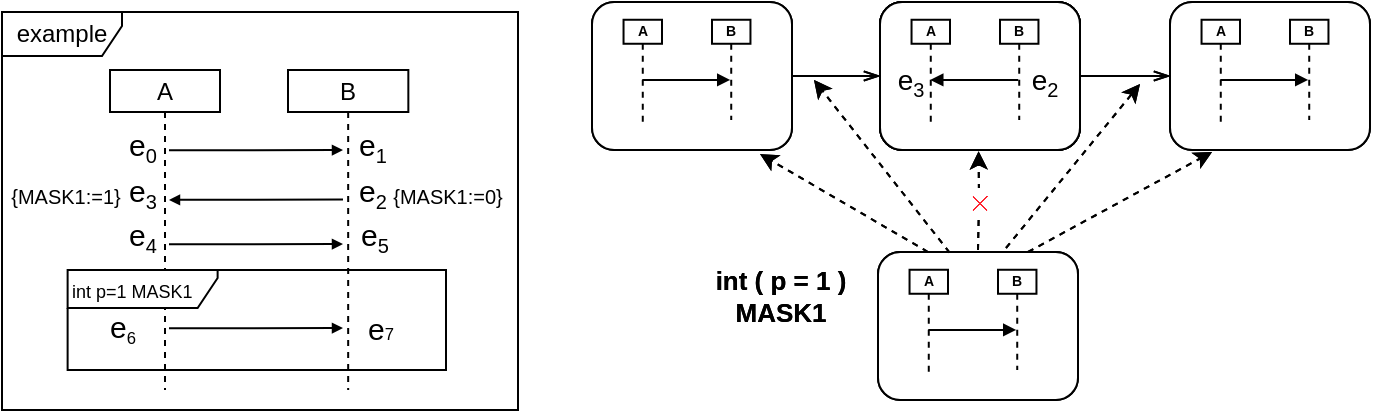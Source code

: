 <mxfile version="24.2.2" type="github">
  <diagram name="第 1 页" id="UiSb-AJgzE3sTe0nSy-w">
    <mxGraphModel dx="1028" dy="709" grid="0" gridSize="10" guides="1" tooltips="1" connect="1" arrows="1" fold="0" page="1" pageScale="1" pageWidth="850" pageHeight="1100" background="none" math="1" shadow="0">
      <root>
        <mxCell id="0" />
        <mxCell id="1" parent="0" />
        <mxCell id="lk80hKLOs_8HjmvmfNgm-3" value="A" style="shape=umlLifeline;perimeter=lifelinePerimeter;whiteSpace=wrap;html=1;container=1;dropTarget=0;collapsible=0;recursiveResize=0;outlineConnect=0;portConstraint=eastwest;newEdgeStyle={&quot;curved&quot;:0,&quot;rounded&quot;:0};size=21;fontStyle=0;strokeWidth=1;fillColor=default;" parent="1" vertex="1">
          <mxGeometry x="109" y="92" width="55" height="160" as="geometry" />
        </mxCell>
        <mxCell id="lk80hKLOs_8HjmvmfNgm-4" value="&lt;font style=&quot;font-size: 9px;&quot;&gt;int p=1 MASK1&lt;/font&gt;" style="shape=umlFrame;whiteSpace=wrap;html=1;pointerEvents=0;width=75;height=19;fillColor=default;align=left;fontStyle=0;strokeWidth=1;" parent="1" vertex="1">
          <mxGeometry x="87.81" y="192" width="189.19" height="50" as="geometry" />
        </mxCell>
        <mxCell id="lk80hKLOs_8HjmvmfNgm-5" value="example" style="shape=umlFrame;whiteSpace=wrap;html=1;pointerEvents=0;width=60;height=22;fontStyle=0;strokeWidth=1;fillColor=default;" parent="1" vertex="1">
          <mxGeometry x="55" y="63" width="258" height="199" as="geometry" />
        </mxCell>
        <mxCell id="lk80hKLOs_8HjmvmfNgm-7" value="B" style="shape=umlLifeline;perimeter=lifelinePerimeter;whiteSpace=wrap;html=1;container=1;dropTarget=0;collapsible=0;recursiveResize=0;outlineConnect=0;portConstraint=eastwest;newEdgeStyle={&quot;curved&quot;:0,&quot;rounded&quot;:0};size=21;aspect=fixed;fontStyle=0;strokeWidth=1;fillColor=default;" parent="1" vertex="1">
          <mxGeometry x="198" y="92" width="60.17" height="160" as="geometry" />
        </mxCell>
        <mxCell id="lk80hKLOs_8HjmvmfNgm-8" value="&lt;div style=&quot;text-align: left;&quot;&gt;&lt;br&gt;&lt;/div&gt;" style="html=1;verticalAlign=bottom;endArrow=block;curved=0;rounded=0;strokeWidth=1;endSize=3;fontStyle=0" parent="1" edge="1">
          <mxGeometry width="80" relative="1" as="geometry">
            <mxPoint x="138.5" y="221.13" as="sourcePoint" />
            <mxPoint x="225.5" y="221" as="targetPoint" />
          </mxGeometry>
        </mxCell>
        <mxCell id="lk80hKLOs_8HjmvmfNgm-10" value="&lt;div style=&quot;text-align: left;&quot;&gt;&lt;br&gt;&lt;/div&gt;" style="html=1;verticalAlign=bottom;endArrow=block;curved=0;rounded=0;strokeWidth=1;endSize=3;fontStyle=0" parent="1" edge="1">
          <mxGeometry width="80" relative="1" as="geometry">
            <mxPoint x="138.5" y="132.13" as="sourcePoint" />
            <mxPoint x="225.5" y="132" as="targetPoint" />
          </mxGeometry>
        </mxCell>
        <mxCell id="lk80hKLOs_8HjmvmfNgm-11" value="&lt;div style=&quot;text-align: left;&quot;&gt;&lt;br&gt;&lt;/div&gt;" style="html=1;verticalAlign=bottom;endArrow=block;curved=0;rounded=0;strokeWidth=1;endSize=3;fontStyle=0" parent="1" edge="1">
          <mxGeometry width="80" relative="1" as="geometry">
            <mxPoint x="225.5" y="156.81" as="sourcePoint" />
            <mxPoint x="138.5" y="156.94" as="targetPoint" />
          </mxGeometry>
        </mxCell>
        <mxCell id="lk80hKLOs_8HjmvmfNgm-12" value="&lt;div style=&quot;text-align: left;&quot;&gt;&lt;br&gt;&lt;/div&gt;" style="html=1;verticalAlign=bottom;endArrow=block;curved=0;rounded=0;strokeWidth=1;endSize=3;fontStyle=0" parent="1" edge="1">
          <mxGeometry width="80" relative="1" as="geometry">
            <mxPoint x="138.5" y="179.13" as="sourcePoint" />
            <mxPoint x="225.5" y="179" as="targetPoint" />
          </mxGeometry>
        </mxCell>
        <mxCell id="lk80hKLOs_8HjmvmfNgm-13" value="&lt;font style=&quot;font-size: 15px;&quot;&gt;e&lt;/font&gt;&lt;sub&gt;0&lt;/sub&gt;" style="text;html=1;align=center;verticalAlign=middle;resizable=0;points=[];autosize=1;strokeColor=none;fillColor=none;strokeWidth=1;fontStyle=0" parent="1" vertex="1">
          <mxGeometry x="109" y="115" width="32" height="32" as="geometry" />
        </mxCell>
        <mxCell id="lk80hKLOs_8HjmvmfNgm-14" value="&lt;font style=&quot;font-size: 15px;&quot;&gt;e&lt;/font&gt;&lt;sub&gt;1&lt;/sub&gt;" style="text;html=1;align=center;verticalAlign=middle;resizable=0;points=[];autosize=1;strokeColor=none;fillColor=none;strokeWidth=1;fontStyle=0" parent="1" vertex="1">
          <mxGeometry x="224" y="115" width="32" height="32" as="geometry" />
        </mxCell>
        <mxCell id="lk80hKLOs_8HjmvmfNgm-15" value="&lt;font style=&quot;font-size: 15px;&quot;&gt;e&lt;/font&gt;&lt;sub&gt;2&lt;/sub&gt;" style="text;html=1;align=center;verticalAlign=middle;resizable=0;points=[];autosize=1;strokeColor=none;fillColor=none;strokeWidth=1;fontStyle=0" parent="1" vertex="1">
          <mxGeometry x="224" y="138" width="32" height="32" as="geometry" />
        </mxCell>
        <mxCell id="lk80hKLOs_8HjmvmfNgm-16" value="&lt;font style=&quot;font-size: 15px;&quot;&gt;e&lt;/font&gt;&lt;sub&gt;3&lt;/sub&gt;" style="text;html=1;align=center;verticalAlign=middle;resizable=0;points=[];autosize=1;strokeColor=none;fillColor=none;strokeWidth=1;fontStyle=0" parent="1" vertex="1">
          <mxGeometry x="109" y="138" width="32" height="32" as="geometry" />
        </mxCell>
        <mxCell id="lk80hKLOs_8HjmvmfNgm-17" value="&lt;font style=&quot;font-size: 15px;&quot;&gt;e&lt;/font&gt;&lt;sub&gt;4&lt;/sub&gt;" style="text;html=1;align=center;verticalAlign=middle;resizable=0;points=[];autosize=1;strokeColor=none;fillColor=none;strokeWidth=1;fontStyle=0" parent="1" vertex="1">
          <mxGeometry x="109" y="160" width="32" height="32" as="geometry" />
        </mxCell>
        <mxCell id="lk80hKLOs_8HjmvmfNgm-18" value="&lt;font style=&quot;font-size: 15px;&quot;&gt;e&lt;/font&gt;&lt;sub&gt;5&lt;/sub&gt;" style="text;html=1;align=center;verticalAlign=middle;resizable=0;points=[];autosize=1;strokeColor=none;fillColor=none;strokeWidth=1;fontStyle=0" parent="1" vertex="1">
          <mxGeometry x="225" y="160" width="32" height="32" as="geometry" />
        </mxCell>
        <mxCell id="lk80hKLOs_8HjmvmfNgm-19" value="&lt;font style=&quot;font-size: 15px;&quot;&gt;e&lt;/font&gt;&lt;span style=&quot;font-size: 10px;&quot;&gt;&lt;sub&gt;6&lt;/sub&gt;&lt;/span&gt;" style="text;html=1;align=center;verticalAlign=middle;resizable=0;points=[];autosize=1;strokeColor=none;fillColor=none;strokeWidth=1;fontStyle=0" parent="1" vertex="1">
          <mxGeometry x="99.996" y="205" width="31" height="31" as="geometry" />
        </mxCell>
        <mxCell id="lk80hKLOs_8HjmvmfNgm-20" value="&lt;font style=&quot;font-size: 15px;&quot;&gt;e&lt;/font&gt;&lt;span style=&quot;font-size: 8.333px;&quot;&gt;7&lt;/span&gt;" style="text;html=1;align=center;verticalAlign=middle;resizable=0;points=[];autosize=1;strokeColor=none;fillColor=none;strokeWidth=1;fontStyle=0" parent="1" vertex="1">
          <mxGeometry x="228.002" y="206" width="31" height="30" as="geometry" />
        </mxCell>
        <mxCell id="lk80hKLOs_8HjmvmfNgm-21" value="&lt;font style=&quot;font-size: 10px;&quot;&gt;{MASK1:=0}&lt;/font&gt;" style="text;html=1;align=center;verticalAlign=middle;whiteSpace=wrap;rounded=0;strokeWidth=1;fontStyle=0" parent="1" vertex="1">
          <mxGeometry x="248" y="140" width="60" height="30" as="geometry" />
        </mxCell>
        <mxCell id="lk80hKLOs_8HjmvmfNgm-22" value="&lt;font style=&quot;font-size: 10px;&quot;&gt;{MASK1:=1&lt;/font&gt;&lt;span style=&quot;font-size: 10px; background-color: initial;&quot;&gt;}&lt;/span&gt;" style="text;html=1;align=center;verticalAlign=middle;whiteSpace=wrap;rounded=0;strokeWidth=1;fontStyle=0" parent="1" vertex="1">
          <mxGeometry x="57" y="140" width="60" height="30" as="geometry" />
        </mxCell>
        <mxCell id="lk80hKLOs_8HjmvmfNgm-23" value="" style="group;fontStyle=1;strokeWidth=1;" parent="1" vertex="1" connectable="0">
          <mxGeometry x="494" y="58" width="100" height="74" as="geometry" />
        </mxCell>
        <mxCell id="lk80hKLOs_8HjmvmfNgm-24" value="" style="rounded=1;whiteSpace=wrap;html=1;container=0;fontStyle=1;strokeWidth=1;" parent="lk80hKLOs_8HjmvmfNgm-23" vertex="1">
          <mxGeometry width="100" height="74" as="geometry" />
        </mxCell>
        <mxCell id="lk80hKLOs_8HjmvmfNgm-28" value="&lt;font style=&quot;font-size: 7px;&quot;&gt;SCS&lt;/font&gt;" style="shape=umlLifeline;perimeter=lifelinePerimeter;whiteSpace=wrap;html=1;container=1;dropTarget=0;collapsible=0;recursiveResize=0;outlineConnect=0;portConstraint=eastwest;newEdgeStyle={&quot;curved&quot;:0,&quot;rounded&quot;:0};size=12;fontSize=7;fontStyle=1;strokeWidth=1;" parent="lk80hKLOs_8HjmvmfNgm-23" vertex="1">
          <mxGeometry x="60" y="8.88" width="19.23" height="50.12" as="geometry" />
        </mxCell>
        <mxCell id="lk80hKLOs_8HjmvmfNgm-29" value="&lt;font style=&quot;font-size: 7px;&quot;&gt;PCS&lt;/font&gt;" style="shape=umlLifeline;perimeter=lifelinePerimeter;whiteSpace=wrap;html=1;container=1;dropTarget=0;collapsible=0;recursiveResize=0;outlineConnect=0;portConstraint=eastwest;newEdgeStyle={&quot;curved&quot;:0,&quot;rounded&quot;:0};size=12;fontSize=7;fontStyle=1;strokeWidth=1;" parent="lk80hKLOs_8HjmvmfNgm-23" vertex="1">
          <mxGeometry x="15.77" y="8.88" width="19.23" height="47.12" as="geometry" />
        </mxCell>
        <mxCell id="lk80hKLOs_8HjmvmfNgm-30" value="" style="html=1;verticalAlign=bottom;endArrow=block;curved=0;rounded=0;strokeWidth=1;fontStyle=1" parent="lk80hKLOs_8HjmvmfNgm-23" edge="1">
          <mxGeometry width="80" relative="1" as="geometry">
            <mxPoint x="69.115" y="38.94" as="sourcePoint" />
            <mxPoint x="25.144" y="38.94" as="targetPoint" />
          </mxGeometry>
        </mxCell>
        <mxCell id="lk80hKLOs_8HjmvmfNgm-47" value="" style="group;fontStyle=1;strokeWidth=1;" parent="1" vertex="1" connectable="0">
          <mxGeometry x="494" y="58" width="100" height="74" as="geometry" />
        </mxCell>
        <mxCell id="lk80hKLOs_8HjmvmfNgm-48" value="" style="rounded=1;whiteSpace=wrap;html=1;container=0;fontStyle=1;strokeWidth=1;" parent="lk80hKLOs_8HjmvmfNgm-47" vertex="1">
          <mxGeometry width="100" height="74" as="geometry" />
        </mxCell>
        <mxCell id="lk80hKLOs_8HjmvmfNgm-49" value="&lt;font style=&quot;font-size: 7px;&quot;&gt;B&lt;/font&gt;" style="shape=umlLifeline;perimeter=lifelinePerimeter;whiteSpace=wrap;html=1;container=1;dropTarget=0;collapsible=0;recursiveResize=0;outlineConnect=0;portConstraint=eastwest;newEdgeStyle={&quot;curved&quot;:0,&quot;rounded&quot;:0};size=12;fontSize=7;fontStyle=1;strokeWidth=1;" parent="lk80hKLOs_8HjmvmfNgm-47" vertex="1">
          <mxGeometry x="60" y="8.88" width="19.23" height="50.12" as="geometry" />
        </mxCell>
        <mxCell id="lk80hKLOs_8HjmvmfNgm-50" value="&lt;font style=&quot;font-size: 7px;&quot;&gt;A&lt;/font&gt;" style="shape=umlLifeline;perimeter=lifelinePerimeter;whiteSpace=wrap;html=1;container=1;dropTarget=0;collapsible=0;recursiveResize=0;outlineConnect=0;portConstraint=eastwest;newEdgeStyle={&quot;curved&quot;:0,&quot;rounded&quot;:0};size=12;fontSize=7;fontStyle=1;strokeWidth=1;" parent="lk80hKLOs_8HjmvmfNgm-47" vertex="1">
          <mxGeometry x="15.77" y="8.88" width="19.23" height="52.12" as="geometry" />
        </mxCell>
        <mxCell id="lk80hKLOs_8HjmvmfNgm-51" value="" style="html=1;verticalAlign=bottom;endArrow=block;curved=0;rounded=0;strokeWidth=1;endSize=4;fontStyle=1" parent="lk80hKLOs_8HjmvmfNgm-47" edge="1">
          <mxGeometry width="80" relative="1" as="geometry">
            <mxPoint x="69.115" y="38.94" as="sourcePoint" />
            <mxPoint x="25.144" y="38.94" as="targetPoint" />
          </mxGeometry>
        </mxCell>
        <mxCell id="veWT7IRkQhi2LvhHfziA-2" value="&lt;font style=&quot;&quot;&gt;&lt;font style=&quot;font-size: 14px;&quot;&gt;e&lt;/font&gt;&lt;sub style=&quot;&quot;&gt;&lt;font style=&quot;font-size: 10px;&quot;&gt;2&lt;/font&gt;&lt;/sub&gt;&lt;/font&gt;" style="text;html=1;align=center;verticalAlign=middle;resizable=0;points=[];autosize=1;strokeColor=none;fillColor=none;strokeWidth=1;fontStyle=0" vertex="1" parent="lk80hKLOs_8HjmvmfNgm-47">
          <mxGeometry x="66" y="24" width="31" height="31" as="geometry" />
        </mxCell>
        <mxCell id="veWT7IRkQhi2LvhHfziA-3" value="&lt;font style=&quot;&quot;&gt;&lt;font style=&quot;font-size: 14px;&quot;&gt;e&lt;/font&gt;&lt;sub style=&quot;&quot;&gt;&lt;font style=&quot;font-size: 10px;&quot;&gt;3&lt;/font&gt;&lt;/sub&gt;&lt;/font&gt;" style="text;html=1;align=center;verticalAlign=middle;resizable=0;points=[];autosize=1;strokeColor=none;fillColor=none;strokeWidth=1;fontStyle=0" vertex="1" parent="lk80hKLOs_8HjmvmfNgm-47">
          <mxGeometry x="-1" y="24" width="31" height="31" as="geometry" />
        </mxCell>
        <mxCell id="lk80hKLOs_8HjmvmfNgm-52" value="" style="group;fontStyle=1;strokeWidth=1;" parent="1" vertex="1" connectable="0">
          <mxGeometry x="350" y="58" width="100" height="74" as="geometry" />
        </mxCell>
        <mxCell id="lk80hKLOs_8HjmvmfNgm-53" value="" style="rounded=1;whiteSpace=wrap;html=1;container=0;fontStyle=1;strokeWidth=1;" parent="lk80hKLOs_8HjmvmfNgm-52" vertex="1">
          <mxGeometry width="100" height="74" as="geometry" />
        </mxCell>
        <mxCell id="lk80hKLOs_8HjmvmfNgm-54" value="&lt;font style=&quot;font-size: 7px;&quot;&gt;B&lt;/font&gt;" style="shape=umlLifeline;perimeter=lifelinePerimeter;whiteSpace=wrap;html=1;container=1;dropTarget=0;collapsible=0;recursiveResize=0;outlineConnect=0;portConstraint=eastwest;newEdgeStyle={&quot;curved&quot;:0,&quot;rounded&quot;:0};size=12;fontSize=7;fontStyle=1;strokeWidth=1;" parent="lk80hKLOs_8HjmvmfNgm-52" vertex="1">
          <mxGeometry x="60" y="8.88" width="19.23" height="50.12" as="geometry" />
        </mxCell>
        <mxCell id="lk80hKLOs_8HjmvmfNgm-55" value="&lt;font style=&quot;font-size: 7px;&quot;&gt;A&lt;/font&gt;" style="shape=umlLifeline;perimeter=lifelinePerimeter;whiteSpace=wrap;html=1;container=1;dropTarget=0;collapsible=0;recursiveResize=0;outlineConnect=0;portConstraint=eastwest;newEdgeStyle={&quot;curved&quot;:0,&quot;rounded&quot;:0};size=12;fontSize=7;fontStyle=1;strokeWidth=1;" parent="lk80hKLOs_8HjmvmfNgm-52" vertex="1">
          <mxGeometry x="15.77" y="8.88" width="19.23" height="52.12" as="geometry" />
        </mxCell>
        <mxCell id="lk80hKLOs_8HjmvmfNgm-56" value="" style="html=1;verticalAlign=bottom;endArrow=block;curved=0;rounded=0;strokeWidth=1;endSize=4;fontStyle=1" parent="lk80hKLOs_8HjmvmfNgm-52" edge="1">
          <mxGeometry width="80" relative="1" as="geometry">
            <mxPoint x="25.144" y="38.94" as="sourcePoint" />
            <mxPoint x="69.115" y="38.94" as="targetPoint" />
          </mxGeometry>
        </mxCell>
        <mxCell id="lk80hKLOs_8HjmvmfNgm-57" value="" style="group;fontStyle=1;strokeWidth=1;" parent="1" vertex="1" connectable="0">
          <mxGeometry x="639" y="58" width="100" height="74" as="geometry" />
        </mxCell>
        <mxCell id="lk80hKLOs_8HjmvmfNgm-58" value="" style="rounded=1;whiteSpace=wrap;html=1;container=0;fontStyle=1;strokeWidth=1;" parent="lk80hKLOs_8HjmvmfNgm-57" vertex="1">
          <mxGeometry width="100" height="74" as="geometry" />
        </mxCell>
        <mxCell id="lk80hKLOs_8HjmvmfNgm-59" value="&lt;font style=&quot;font-size: 7px;&quot;&gt;B&lt;/font&gt;" style="shape=umlLifeline;perimeter=lifelinePerimeter;whiteSpace=wrap;html=1;container=1;dropTarget=0;collapsible=0;recursiveResize=0;outlineConnect=0;portConstraint=eastwest;newEdgeStyle={&quot;curved&quot;:0,&quot;rounded&quot;:0};size=12;fontSize=7;fontStyle=1;strokeWidth=1;" parent="lk80hKLOs_8HjmvmfNgm-57" vertex="1">
          <mxGeometry x="60" y="8.88" width="19.23" height="50.12" as="geometry" />
        </mxCell>
        <mxCell id="lk80hKLOs_8HjmvmfNgm-60" value="&lt;font style=&quot;font-size: 7px;&quot;&gt;A&lt;/font&gt;" style="shape=umlLifeline;perimeter=lifelinePerimeter;whiteSpace=wrap;html=1;container=1;dropTarget=0;collapsible=0;recursiveResize=0;outlineConnect=0;portConstraint=eastwest;newEdgeStyle={&quot;curved&quot;:0,&quot;rounded&quot;:0};size=12;fontSize=7;fontStyle=1;strokeWidth=1;" parent="lk80hKLOs_8HjmvmfNgm-57" vertex="1">
          <mxGeometry x="15.77" y="8.88" width="19.23" height="53.12" as="geometry" />
        </mxCell>
        <mxCell id="lk80hKLOs_8HjmvmfNgm-61" value="" style="html=1;verticalAlign=bottom;endArrow=block;curved=0;rounded=0;strokeWidth=1;endSize=4;fontStyle=1" parent="lk80hKLOs_8HjmvmfNgm-57" edge="1">
          <mxGeometry width="80" relative="1" as="geometry">
            <mxPoint x="25.144" y="38.94" as="sourcePoint" />
            <mxPoint x="69.115" y="38.94" as="targetPoint" />
          </mxGeometry>
        </mxCell>
        <mxCell id="lk80hKLOs_8HjmvmfNgm-65" style="edgeStyle=orthogonalEdgeStyle;rounded=0;orthogonalLoop=1;jettySize=auto;html=1;entryX=0;entryY=0.5;entryDx=0;entryDy=0;endArrow=openThin;endFill=0;fontStyle=1" parent="1" source="lk80hKLOs_8HjmvmfNgm-53" target="lk80hKLOs_8HjmvmfNgm-48" edge="1">
          <mxGeometry relative="1" as="geometry" />
        </mxCell>
        <mxCell id="lk80hKLOs_8HjmvmfNgm-67" style="edgeStyle=orthogonalEdgeStyle;rounded=0;orthogonalLoop=1;jettySize=auto;html=1;exitX=1;exitY=0.5;exitDx=0;exitDy=0;entryX=0;entryY=0.5;entryDx=0;entryDy=0;endArrow=openThin;endFill=0;fontStyle=1" parent="1" source="lk80hKLOs_8HjmvmfNgm-48" target="lk80hKLOs_8HjmvmfNgm-58" edge="1">
          <mxGeometry relative="1" as="geometry" />
        </mxCell>
        <mxCell id="lk80hKLOs_8HjmvmfNgm-68" value="" style="group;fontStyle=1;strokeWidth=1;" parent="1" vertex="1" connectable="0">
          <mxGeometry x="493" y="183" width="100" height="74" as="geometry" />
        </mxCell>
        <mxCell id="lk80hKLOs_8HjmvmfNgm-74" style="edgeStyle=orthogonalEdgeStyle;rounded=0;orthogonalLoop=1;jettySize=auto;html=1;dashed=1;fontStyle=1" parent="lk80hKLOs_8HjmvmfNgm-68" edge="1">
          <mxGeometry relative="1" as="geometry">
            <mxPoint x="50.296" y="-50.333" as="targetPoint" />
            <mxPoint x="50" y="-1" as="sourcePoint" />
          </mxGeometry>
        </mxCell>
        <mxCell id="lk80hKLOs_8HjmvmfNgm-75" value="&lt;span style=&quot;font-size: 13px;&quot;&gt;&lt;font color=&quot;#ff2431&quot;&gt;\(\times\)&lt;/font&gt;&lt;/span&gt;" style="edgeLabel;html=1;align=center;verticalAlign=middle;resizable=0;points=[];fontStyle=1" parent="lk80hKLOs_8HjmvmfNgm-74" vertex="1" connectable="0">
          <mxGeometry x="-0.04" relative="1" as="geometry">
            <mxPoint as="offset" />
          </mxGeometry>
        </mxCell>
        <mxCell id="lk80hKLOs_8HjmvmfNgm-77" style="rounded=0;orthogonalLoop=1;jettySize=auto;html=1;exitX=0.75;exitY=0;exitDx=0;exitDy=0;dashed=1;fontStyle=1" parent="lk80hKLOs_8HjmvmfNgm-68" source="lk80hKLOs_8HjmvmfNgm-69" edge="1">
          <mxGeometry relative="1" as="geometry">
            <mxPoint x="167" y="-50" as="targetPoint" />
            <mxPoint x="77" y="-5" as="sourcePoint" />
          </mxGeometry>
        </mxCell>
        <mxCell id="lk80hKLOs_8HjmvmfNgm-69" value="" style="rounded=1;whiteSpace=wrap;html=1;container=0;fontStyle=1;strokeWidth=1;" parent="lk80hKLOs_8HjmvmfNgm-68" vertex="1">
          <mxGeometry width="100" height="74" as="geometry" />
        </mxCell>
        <mxCell id="lk80hKLOs_8HjmvmfNgm-70" value="&lt;font style=&quot;font-size: 7px;&quot;&gt;B&lt;/font&gt;" style="shape=umlLifeline;perimeter=lifelinePerimeter;whiteSpace=wrap;html=1;container=1;dropTarget=0;collapsible=0;recursiveResize=0;outlineConnect=0;portConstraint=eastwest;newEdgeStyle={&quot;curved&quot;:0,&quot;rounded&quot;:0};size=12;fontSize=7;fontStyle=1;strokeWidth=1;" parent="lk80hKLOs_8HjmvmfNgm-68" vertex="1">
          <mxGeometry x="60" y="8.88" width="19.23" height="50.12" as="geometry" />
        </mxCell>
        <mxCell id="lk80hKLOs_8HjmvmfNgm-71" value="&lt;font style=&quot;font-size: 7px;&quot;&gt;A&lt;/font&gt;" style="shape=umlLifeline;perimeter=lifelinePerimeter;whiteSpace=wrap;html=1;container=1;dropTarget=0;collapsible=0;recursiveResize=0;outlineConnect=0;portConstraint=eastwest;newEdgeStyle={&quot;curved&quot;:0,&quot;rounded&quot;:0};size=12;fontSize=7;fontStyle=1;strokeWidth=1;" parent="lk80hKLOs_8HjmvmfNgm-68" vertex="1">
          <mxGeometry x="15.77" y="8.88" width="19.23" height="52.12" as="geometry" />
        </mxCell>
        <mxCell id="lk80hKLOs_8HjmvmfNgm-72" value="" style="html=1;verticalAlign=bottom;endArrow=block;curved=0;rounded=0;strokeWidth=1;endSize=4;fontStyle=1" parent="lk80hKLOs_8HjmvmfNgm-68" edge="1">
          <mxGeometry width="80" relative="1" as="geometry">
            <mxPoint x="25.144" y="38.94" as="sourcePoint" />
            <mxPoint x="69.115" y="38.94" as="targetPoint" />
          </mxGeometry>
        </mxCell>
        <mxCell id="lk80hKLOs_8HjmvmfNgm-73" value="&lt;font style=&quot;&quot; size=&quot;1&quot;&gt;&lt;span style=&quot;font-size: 13px;&quot;&gt;int ( p = 1 )&lt;/span&gt;&lt;/font&gt;&lt;div&gt;&lt;span style=&quot;font-size: 13px;&quot;&gt;MASK1&lt;/span&gt;&lt;/div&gt;" style="text;html=1;align=center;verticalAlign=middle;resizable=0;points=[];autosize=1;strokeColor=none;fillColor=none;fontStyle=1" parent="1" vertex="1">
          <mxGeometry x="403" y="183" width="81" height="43" as="geometry" />
        </mxCell>
        <mxCell id="lk80hKLOs_8HjmvmfNgm-76" style="rounded=0;orthogonalLoop=1;jettySize=auto;html=1;exitX=0.25;exitY=0;exitDx=0;exitDy=0;dashed=1;fontStyle=1" parent="1" source="lk80hKLOs_8HjmvmfNgm-69" edge="1">
          <mxGeometry relative="1" as="geometry">
            <mxPoint x="543" y="178" as="sourcePoint" />
            <mxPoint x="434" y="134" as="targetPoint" />
          </mxGeometry>
        </mxCell>
        <mxCell id="lk80hKLOs_8HjmvmfNgm-78" style="rounded=0;orthogonalLoop=1;jettySize=auto;html=1;dashed=1;fontStyle=1" parent="1" edge="1">
          <mxGeometry relative="1" as="geometry">
            <mxPoint x="624" y="99" as="targetPoint" />
            <mxPoint x="557" y="181" as="sourcePoint" />
          </mxGeometry>
        </mxCell>
        <mxCell id="lk80hKLOs_8HjmvmfNgm-80" style="rounded=0;orthogonalLoop=1;jettySize=auto;html=1;dashed=1;exitX=0.358;exitY=0.004;exitDx=0;exitDy=0;exitPerimeter=0;fontStyle=1" parent="1" source="lk80hKLOs_8HjmvmfNgm-69" edge="1">
          <mxGeometry relative="1" as="geometry">
            <mxPoint x="461" y="97" as="targetPoint" />
            <mxPoint x="553" y="192" as="sourcePoint" />
          </mxGeometry>
        </mxCell>
        <mxCell id="veWT7IRkQhi2LvhHfziA-6" value="" style="group;fontStyle=1;strokeWidth=1;" vertex="1" connectable="0" parent="1">
          <mxGeometry x="494" y="58" width="100" height="74" as="geometry" />
        </mxCell>
        <mxCell id="veWT7IRkQhi2LvhHfziA-7" value="" style="rounded=1;whiteSpace=wrap;html=1;container=0;fontStyle=1;strokeWidth=1;" vertex="1" parent="veWT7IRkQhi2LvhHfziA-6">
          <mxGeometry width="100" height="74" as="geometry" />
        </mxCell>
        <mxCell id="veWT7IRkQhi2LvhHfziA-8" value="&lt;font style=&quot;font-size: 7px;&quot;&gt;SCS&lt;/font&gt;" style="shape=umlLifeline;perimeter=lifelinePerimeter;whiteSpace=wrap;html=1;container=1;dropTarget=0;collapsible=0;recursiveResize=0;outlineConnect=0;portConstraint=eastwest;newEdgeStyle={&quot;curved&quot;:0,&quot;rounded&quot;:0};size=12;fontSize=7;fontStyle=1;strokeWidth=1;" vertex="1" parent="veWT7IRkQhi2LvhHfziA-6">
          <mxGeometry x="60" y="8.88" width="19.23" height="50.12" as="geometry" />
        </mxCell>
        <mxCell id="veWT7IRkQhi2LvhHfziA-9" value="&lt;font style=&quot;font-size: 7px;&quot;&gt;PCS&lt;/font&gt;" style="shape=umlLifeline;perimeter=lifelinePerimeter;whiteSpace=wrap;html=1;container=1;dropTarget=0;collapsible=0;recursiveResize=0;outlineConnect=0;portConstraint=eastwest;newEdgeStyle={&quot;curved&quot;:0,&quot;rounded&quot;:0};size=12;fontSize=7;fontStyle=1;strokeWidth=1;" vertex="1" parent="veWT7IRkQhi2LvhHfziA-6">
          <mxGeometry x="15.77" y="8.88" width="19.23" height="47.12" as="geometry" />
        </mxCell>
        <mxCell id="veWT7IRkQhi2LvhHfziA-10" value="" style="html=1;verticalAlign=bottom;endArrow=block;curved=0;rounded=0;strokeWidth=1;fontStyle=1" edge="1" parent="veWT7IRkQhi2LvhHfziA-6">
          <mxGeometry width="80" relative="1" as="geometry">
            <mxPoint x="69.115" y="38.94" as="sourcePoint" />
            <mxPoint x="25.144" y="38.94" as="targetPoint" />
          </mxGeometry>
        </mxCell>
        <mxCell id="veWT7IRkQhi2LvhHfziA-11" value="" style="group;fontStyle=1;strokeWidth=1;" vertex="1" connectable="0" parent="1">
          <mxGeometry x="494" y="58" width="100" height="74" as="geometry" />
        </mxCell>
        <mxCell id="veWT7IRkQhi2LvhHfziA-12" value="" style="rounded=1;whiteSpace=wrap;html=1;container=0;fontStyle=1;strokeWidth=1;" vertex="1" parent="veWT7IRkQhi2LvhHfziA-11">
          <mxGeometry width="100" height="74" as="geometry" />
        </mxCell>
        <mxCell id="veWT7IRkQhi2LvhHfziA-13" value="&lt;font style=&quot;font-size: 7px;&quot;&gt;B&lt;/font&gt;" style="shape=umlLifeline;perimeter=lifelinePerimeter;whiteSpace=wrap;html=1;container=1;dropTarget=0;collapsible=0;recursiveResize=0;outlineConnect=0;portConstraint=eastwest;newEdgeStyle={&quot;curved&quot;:0,&quot;rounded&quot;:0};size=12;fontSize=7;fontStyle=1;strokeWidth=1;" vertex="1" parent="veWT7IRkQhi2LvhHfziA-11">
          <mxGeometry x="60" y="8.88" width="19.23" height="50.12" as="geometry" />
        </mxCell>
        <mxCell id="veWT7IRkQhi2LvhHfziA-14" value="&lt;font style=&quot;font-size: 7px;&quot;&gt;A&lt;/font&gt;" style="shape=umlLifeline;perimeter=lifelinePerimeter;whiteSpace=wrap;html=1;container=1;dropTarget=0;collapsible=0;recursiveResize=0;outlineConnect=0;portConstraint=eastwest;newEdgeStyle={&quot;curved&quot;:0,&quot;rounded&quot;:0};size=12;fontSize=7;fontStyle=1;strokeWidth=1;" vertex="1" parent="veWT7IRkQhi2LvhHfziA-11">
          <mxGeometry x="15.77" y="8.88" width="19.23" height="52.12" as="geometry" />
        </mxCell>
        <mxCell id="veWT7IRkQhi2LvhHfziA-15" value="" style="html=1;verticalAlign=bottom;endArrow=block;curved=0;rounded=0;strokeWidth=1;endSize=4;fontStyle=1" edge="1" parent="veWT7IRkQhi2LvhHfziA-11">
          <mxGeometry width="80" relative="1" as="geometry">
            <mxPoint x="69.115" y="38.94" as="sourcePoint" />
            <mxPoint x="25.144" y="38.94" as="targetPoint" />
          </mxGeometry>
        </mxCell>
        <mxCell id="veWT7IRkQhi2LvhHfziA-16" value="&lt;font style=&quot;&quot;&gt;&lt;font style=&quot;font-size: 14px;&quot;&gt;e&lt;/font&gt;&lt;sub style=&quot;&quot;&gt;&lt;font style=&quot;font-size: 10px;&quot;&gt;2&lt;/font&gt;&lt;/sub&gt;&lt;/font&gt;" style="text;html=1;align=center;verticalAlign=middle;resizable=0;points=[];autosize=1;strokeColor=none;fillColor=none;strokeWidth=1;fontStyle=0" vertex="1" parent="veWT7IRkQhi2LvhHfziA-11">
          <mxGeometry x="66" y="24" width="31" height="31" as="geometry" />
        </mxCell>
        <mxCell id="veWT7IRkQhi2LvhHfziA-17" value="&lt;font style=&quot;&quot;&gt;&lt;font style=&quot;font-size: 14px;&quot;&gt;e&lt;/font&gt;&lt;sub style=&quot;&quot;&gt;&lt;font style=&quot;font-size: 10px;&quot;&gt;3&lt;/font&gt;&lt;/sub&gt;&lt;/font&gt;" style="text;html=1;align=center;verticalAlign=middle;resizable=0;points=[];autosize=1;strokeColor=none;fillColor=none;strokeWidth=1;fontStyle=0" vertex="1" parent="veWT7IRkQhi2LvhHfziA-11">
          <mxGeometry x="-1" y="24" width="31" height="31" as="geometry" />
        </mxCell>
        <mxCell id="veWT7IRkQhi2LvhHfziA-18" value="" style="group;fontStyle=1;strokeWidth=1;" vertex="1" connectable="0" parent="1">
          <mxGeometry x="350" y="58" width="100" height="74" as="geometry" />
        </mxCell>
        <mxCell id="veWT7IRkQhi2LvhHfziA-19" value="" style="rounded=1;whiteSpace=wrap;html=1;container=0;fontStyle=1;strokeWidth=1;" vertex="1" parent="veWT7IRkQhi2LvhHfziA-18">
          <mxGeometry width="100" height="74" as="geometry" />
        </mxCell>
        <mxCell id="veWT7IRkQhi2LvhHfziA-20" value="&lt;font style=&quot;font-size: 7px;&quot;&gt;B&lt;/font&gt;" style="shape=umlLifeline;perimeter=lifelinePerimeter;whiteSpace=wrap;html=1;container=1;dropTarget=0;collapsible=0;recursiveResize=0;outlineConnect=0;portConstraint=eastwest;newEdgeStyle={&quot;curved&quot;:0,&quot;rounded&quot;:0};size=12;fontSize=7;fontStyle=1;strokeWidth=1;" vertex="1" parent="veWT7IRkQhi2LvhHfziA-18">
          <mxGeometry x="60" y="8.88" width="19.23" height="50.12" as="geometry" />
        </mxCell>
        <mxCell id="veWT7IRkQhi2LvhHfziA-21" value="&lt;font style=&quot;font-size: 7px;&quot;&gt;A&lt;/font&gt;" style="shape=umlLifeline;perimeter=lifelinePerimeter;whiteSpace=wrap;html=1;container=1;dropTarget=0;collapsible=0;recursiveResize=0;outlineConnect=0;portConstraint=eastwest;newEdgeStyle={&quot;curved&quot;:0,&quot;rounded&quot;:0};size=12;fontSize=7;fontStyle=1;strokeWidth=1;" vertex="1" parent="veWT7IRkQhi2LvhHfziA-18">
          <mxGeometry x="15.77" y="8.88" width="19.23" height="52.12" as="geometry" />
        </mxCell>
        <mxCell id="veWT7IRkQhi2LvhHfziA-22" value="" style="html=1;verticalAlign=bottom;endArrow=block;curved=0;rounded=0;strokeWidth=1;endSize=4;fontStyle=1" edge="1" parent="veWT7IRkQhi2LvhHfziA-18">
          <mxGeometry width="80" relative="1" as="geometry">
            <mxPoint x="25.144" y="38.94" as="sourcePoint" />
            <mxPoint x="69.115" y="38.94" as="targetPoint" />
          </mxGeometry>
        </mxCell>
        <mxCell id="veWT7IRkQhi2LvhHfziA-23" value="" style="group;fontStyle=1;strokeWidth=1;" vertex="1" connectable="0" parent="1">
          <mxGeometry x="639" y="58" width="100" height="74" as="geometry" />
        </mxCell>
        <mxCell id="veWT7IRkQhi2LvhHfziA-24" value="" style="rounded=1;whiteSpace=wrap;html=1;container=0;fontStyle=1;strokeWidth=1;" vertex="1" parent="veWT7IRkQhi2LvhHfziA-23">
          <mxGeometry width="100" height="74" as="geometry" />
        </mxCell>
        <mxCell id="veWT7IRkQhi2LvhHfziA-25" value="&lt;font style=&quot;font-size: 7px;&quot;&gt;B&lt;/font&gt;" style="shape=umlLifeline;perimeter=lifelinePerimeter;whiteSpace=wrap;html=1;container=1;dropTarget=0;collapsible=0;recursiveResize=0;outlineConnect=0;portConstraint=eastwest;newEdgeStyle={&quot;curved&quot;:0,&quot;rounded&quot;:0};size=12;fontSize=7;fontStyle=1;strokeWidth=1;" vertex="1" parent="veWT7IRkQhi2LvhHfziA-23">
          <mxGeometry x="60" y="8.88" width="19.23" height="50.12" as="geometry" />
        </mxCell>
        <mxCell id="veWT7IRkQhi2LvhHfziA-26" value="&lt;font style=&quot;font-size: 7px;&quot;&gt;A&lt;/font&gt;" style="shape=umlLifeline;perimeter=lifelinePerimeter;whiteSpace=wrap;html=1;container=1;dropTarget=0;collapsible=0;recursiveResize=0;outlineConnect=0;portConstraint=eastwest;newEdgeStyle={&quot;curved&quot;:0,&quot;rounded&quot;:0};size=12;fontSize=7;fontStyle=1;strokeWidth=1;" vertex="1" parent="veWT7IRkQhi2LvhHfziA-23">
          <mxGeometry x="15.77" y="8.88" width="19.23" height="53.12" as="geometry" />
        </mxCell>
        <mxCell id="veWT7IRkQhi2LvhHfziA-27" value="" style="html=1;verticalAlign=bottom;endArrow=block;curved=0;rounded=0;strokeWidth=1;endSize=4;fontStyle=1" edge="1" parent="veWT7IRkQhi2LvhHfziA-23">
          <mxGeometry width="80" relative="1" as="geometry">
            <mxPoint x="25.144" y="38.94" as="sourcePoint" />
            <mxPoint x="69.115" y="38.94" as="targetPoint" />
          </mxGeometry>
        </mxCell>
        <mxCell id="veWT7IRkQhi2LvhHfziA-28" style="edgeStyle=orthogonalEdgeStyle;rounded=0;orthogonalLoop=1;jettySize=auto;html=1;entryX=0;entryY=0.5;entryDx=0;entryDy=0;endArrow=openThin;endFill=0;fontStyle=1" edge="1" parent="1" source="veWT7IRkQhi2LvhHfziA-19" target="veWT7IRkQhi2LvhHfziA-12">
          <mxGeometry relative="1" as="geometry" />
        </mxCell>
        <mxCell id="veWT7IRkQhi2LvhHfziA-29" style="edgeStyle=orthogonalEdgeStyle;rounded=0;orthogonalLoop=1;jettySize=auto;html=1;exitX=1;exitY=0.5;exitDx=0;exitDy=0;entryX=0;entryY=0.5;entryDx=0;entryDy=0;endArrow=openThin;endFill=0;fontStyle=1" edge="1" parent="1" source="veWT7IRkQhi2LvhHfziA-12" target="veWT7IRkQhi2LvhHfziA-24">
          <mxGeometry relative="1" as="geometry" />
        </mxCell>
        <mxCell id="veWT7IRkQhi2LvhHfziA-30" value="" style="group;fontStyle=1;strokeWidth=1;" vertex="1" connectable="0" parent="1">
          <mxGeometry x="493" y="183" width="100" height="74" as="geometry" />
        </mxCell>
        <mxCell id="veWT7IRkQhi2LvhHfziA-31" style="edgeStyle=orthogonalEdgeStyle;rounded=0;orthogonalLoop=1;jettySize=auto;html=1;dashed=1;fontStyle=1" edge="1" parent="veWT7IRkQhi2LvhHfziA-30">
          <mxGeometry relative="1" as="geometry">
            <mxPoint x="50.296" y="-50.333" as="targetPoint" />
            <mxPoint x="50" y="-1" as="sourcePoint" />
          </mxGeometry>
        </mxCell>
        <mxCell id="veWT7IRkQhi2LvhHfziA-32" value="&lt;span style=&quot;font-size: 13px;&quot;&gt;&lt;font color=&quot;#ff2431&quot;&gt;\(\times\)&lt;/font&gt;&lt;/span&gt;" style="edgeLabel;html=1;align=center;verticalAlign=middle;resizable=0;points=[];fontStyle=1" vertex="1" connectable="0" parent="veWT7IRkQhi2LvhHfziA-31">
          <mxGeometry x="-0.04" relative="1" as="geometry">
            <mxPoint as="offset" />
          </mxGeometry>
        </mxCell>
        <mxCell id="veWT7IRkQhi2LvhHfziA-33" style="rounded=0;orthogonalLoop=1;jettySize=auto;html=1;exitX=0.75;exitY=0;exitDx=0;exitDy=0;dashed=1;fontStyle=1" edge="1" parent="veWT7IRkQhi2LvhHfziA-30" source="veWT7IRkQhi2LvhHfziA-34">
          <mxGeometry relative="1" as="geometry">
            <mxPoint x="167" y="-50" as="targetPoint" />
            <mxPoint x="77" y="-5" as="sourcePoint" />
          </mxGeometry>
        </mxCell>
        <mxCell id="veWT7IRkQhi2LvhHfziA-34" value="" style="rounded=1;whiteSpace=wrap;html=1;container=0;fontStyle=1;strokeWidth=1;" vertex="1" parent="veWT7IRkQhi2LvhHfziA-30">
          <mxGeometry width="100" height="74" as="geometry" />
        </mxCell>
        <mxCell id="veWT7IRkQhi2LvhHfziA-35" value="&lt;font style=&quot;font-size: 7px;&quot;&gt;B&lt;/font&gt;" style="shape=umlLifeline;perimeter=lifelinePerimeter;whiteSpace=wrap;html=1;container=1;dropTarget=0;collapsible=0;recursiveResize=0;outlineConnect=0;portConstraint=eastwest;newEdgeStyle={&quot;curved&quot;:0,&quot;rounded&quot;:0};size=12;fontSize=7;fontStyle=1;strokeWidth=1;" vertex="1" parent="veWT7IRkQhi2LvhHfziA-30">
          <mxGeometry x="60" y="8.88" width="19.23" height="50.12" as="geometry" />
        </mxCell>
        <mxCell id="veWT7IRkQhi2LvhHfziA-36" value="&lt;font style=&quot;font-size: 7px;&quot;&gt;A&lt;/font&gt;" style="shape=umlLifeline;perimeter=lifelinePerimeter;whiteSpace=wrap;html=1;container=1;dropTarget=0;collapsible=0;recursiveResize=0;outlineConnect=0;portConstraint=eastwest;newEdgeStyle={&quot;curved&quot;:0,&quot;rounded&quot;:0};size=12;fontSize=7;fontStyle=1;strokeWidth=1;" vertex="1" parent="veWT7IRkQhi2LvhHfziA-30">
          <mxGeometry x="15.77" y="8.88" width="19.23" height="52.12" as="geometry" />
        </mxCell>
        <mxCell id="veWT7IRkQhi2LvhHfziA-37" value="" style="html=1;verticalAlign=bottom;endArrow=block;curved=0;rounded=0;strokeWidth=1;endSize=4;fontStyle=1" edge="1" parent="veWT7IRkQhi2LvhHfziA-30">
          <mxGeometry width="80" relative="1" as="geometry">
            <mxPoint x="25.144" y="38.94" as="sourcePoint" />
            <mxPoint x="69.115" y="38.94" as="targetPoint" />
          </mxGeometry>
        </mxCell>
        <mxCell id="veWT7IRkQhi2LvhHfziA-38" value="&lt;font style=&quot;&quot; size=&quot;1&quot;&gt;&lt;span style=&quot;font-size: 13px;&quot;&gt;int ( p = 1 )&lt;/span&gt;&lt;/font&gt;&lt;div&gt;&lt;span style=&quot;font-size: 13px;&quot;&gt;MASK1&lt;/span&gt;&lt;/div&gt;" style="text;html=1;align=center;verticalAlign=middle;resizable=0;points=[];autosize=1;strokeColor=none;fillColor=none;fontStyle=1" vertex="1" parent="1">
          <mxGeometry x="403" y="183" width="81" height="43" as="geometry" />
        </mxCell>
        <mxCell id="veWT7IRkQhi2LvhHfziA-39" style="rounded=0;orthogonalLoop=1;jettySize=auto;html=1;exitX=0.25;exitY=0;exitDx=0;exitDy=0;dashed=1;fontStyle=1" edge="1" parent="1" source="veWT7IRkQhi2LvhHfziA-34">
          <mxGeometry relative="1" as="geometry">
            <mxPoint x="543" y="178" as="sourcePoint" />
            <mxPoint x="434" y="134" as="targetPoint" />
          </mxGeometry>
        </mxCell>
        <mxCell id="veWT7IRkQhi2LvhHfziA-40" style="rounded=0;orthogonalLoop=1;jettySize=auto;html=1;dashed=1;fontStyle=1" edge="1" parent="1">
          <mxGeometry relative="1" as="geometry">
            <mxPoint x="624" y="99" as="targetPoint" />
            <mxPoint x="557" y="181" as="sourcePoint" />
          </mxGeometry>
        </mxCell>
        <mxCell id="veWT7IRkQhi2LvhHfziA-41" style="rounded=0;orthogonalLoop=1;jettySize=auto;html=1;dashed=1;exitX=0.358;exitY=0.004;exitDx=0;exitDy=0;exitPerimeter=0;fontStyle=1" edge="1" parent="1" source="veWT7IRkQhi2LvhHfziA-34">
          <mxGeometry relative="1" as="geometry">
            <mxPoint x="461" y="97" as="targetPoint" />
            <mxPoint x="553" y="192" as="sourcePoint" />
          </mxGeometry>
        </mxCell>
      </root>
    </mxGraphModel>
  </diagram>
</mxfile>
